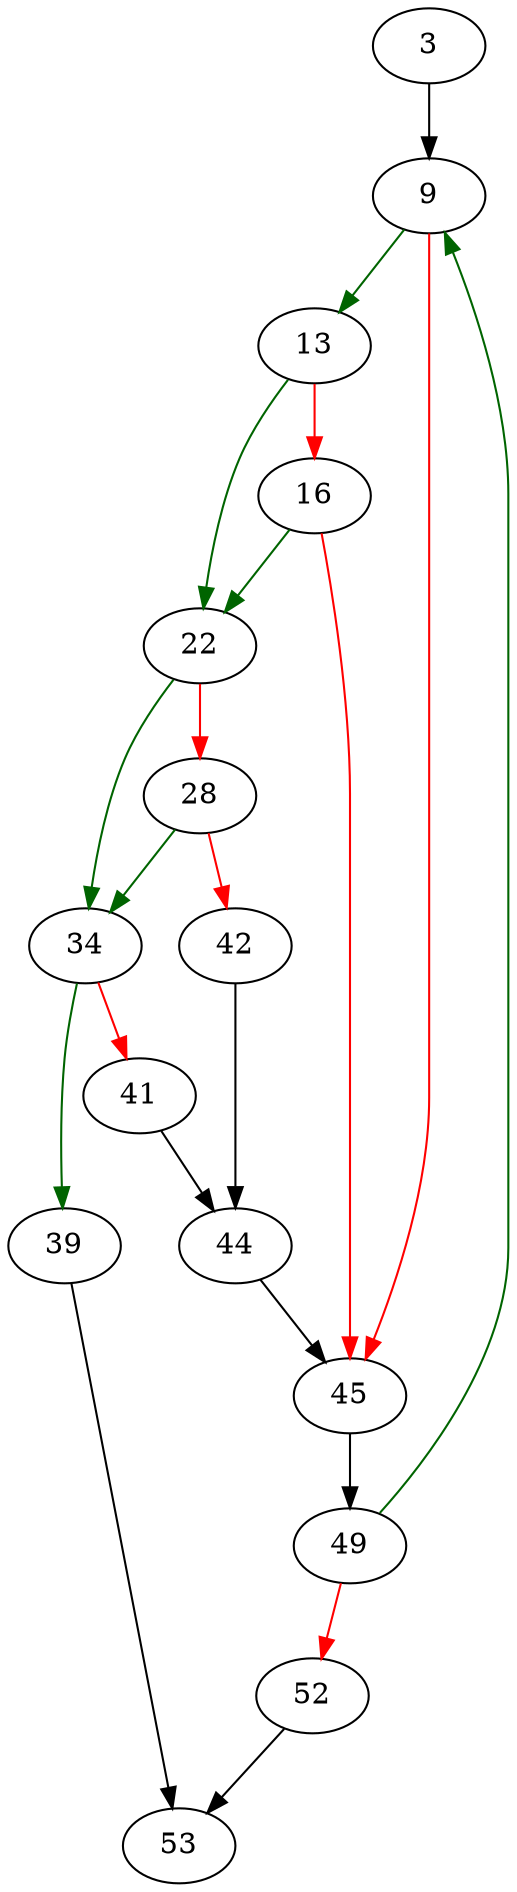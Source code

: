 strict digraph "saveCursorsOnList" {
	// Node definitions.
	3 [entry=true];
	9;
	13;
	45;
	22;
	16;
	34;
	28;
	42;
	39;
	41;
	53;
	44;
	49;
	52;

	// Edge definitions.
	3 -> 9;
	9 -> 13 [
		color=darkgreen
		cond=true
	];
	9 -> 45 [
		color=red
		cond=false
	];
	13 -> 22 [
		color=darkgreen
		cond=true
	];
	13 -> 16 [
		color=red
		cond=false
	];
	45 -> 49;
	22 -> 34 [
		color=darkgreen
		cond=true
	];
	22 -> 28 [
		color=red
		cond=false
	];
	16 -> 45 [
		color=red
		cond=false
	];
	16 -> 22 [
		color=darkgreen
		cond=true
	];
	34 -> 39 [
		color=darkgreen
		cond=true
	];
	34 -> 41 [
		color=red
		cond=false
	];
	28 -> 34 [
		color=darkgreen
		cond=true
	];
	28 -> 42 [
		color=red
		cond=false
	];
	42 -> 44;
	39 -> 53;
	41 -> 44;
	44 -> 45;
	49 -> 9 [
		color=darkgreen
		cond=true
	];
	49 -> 52 [
		color=red
		cond=false
	];
	52 -> 53;
}